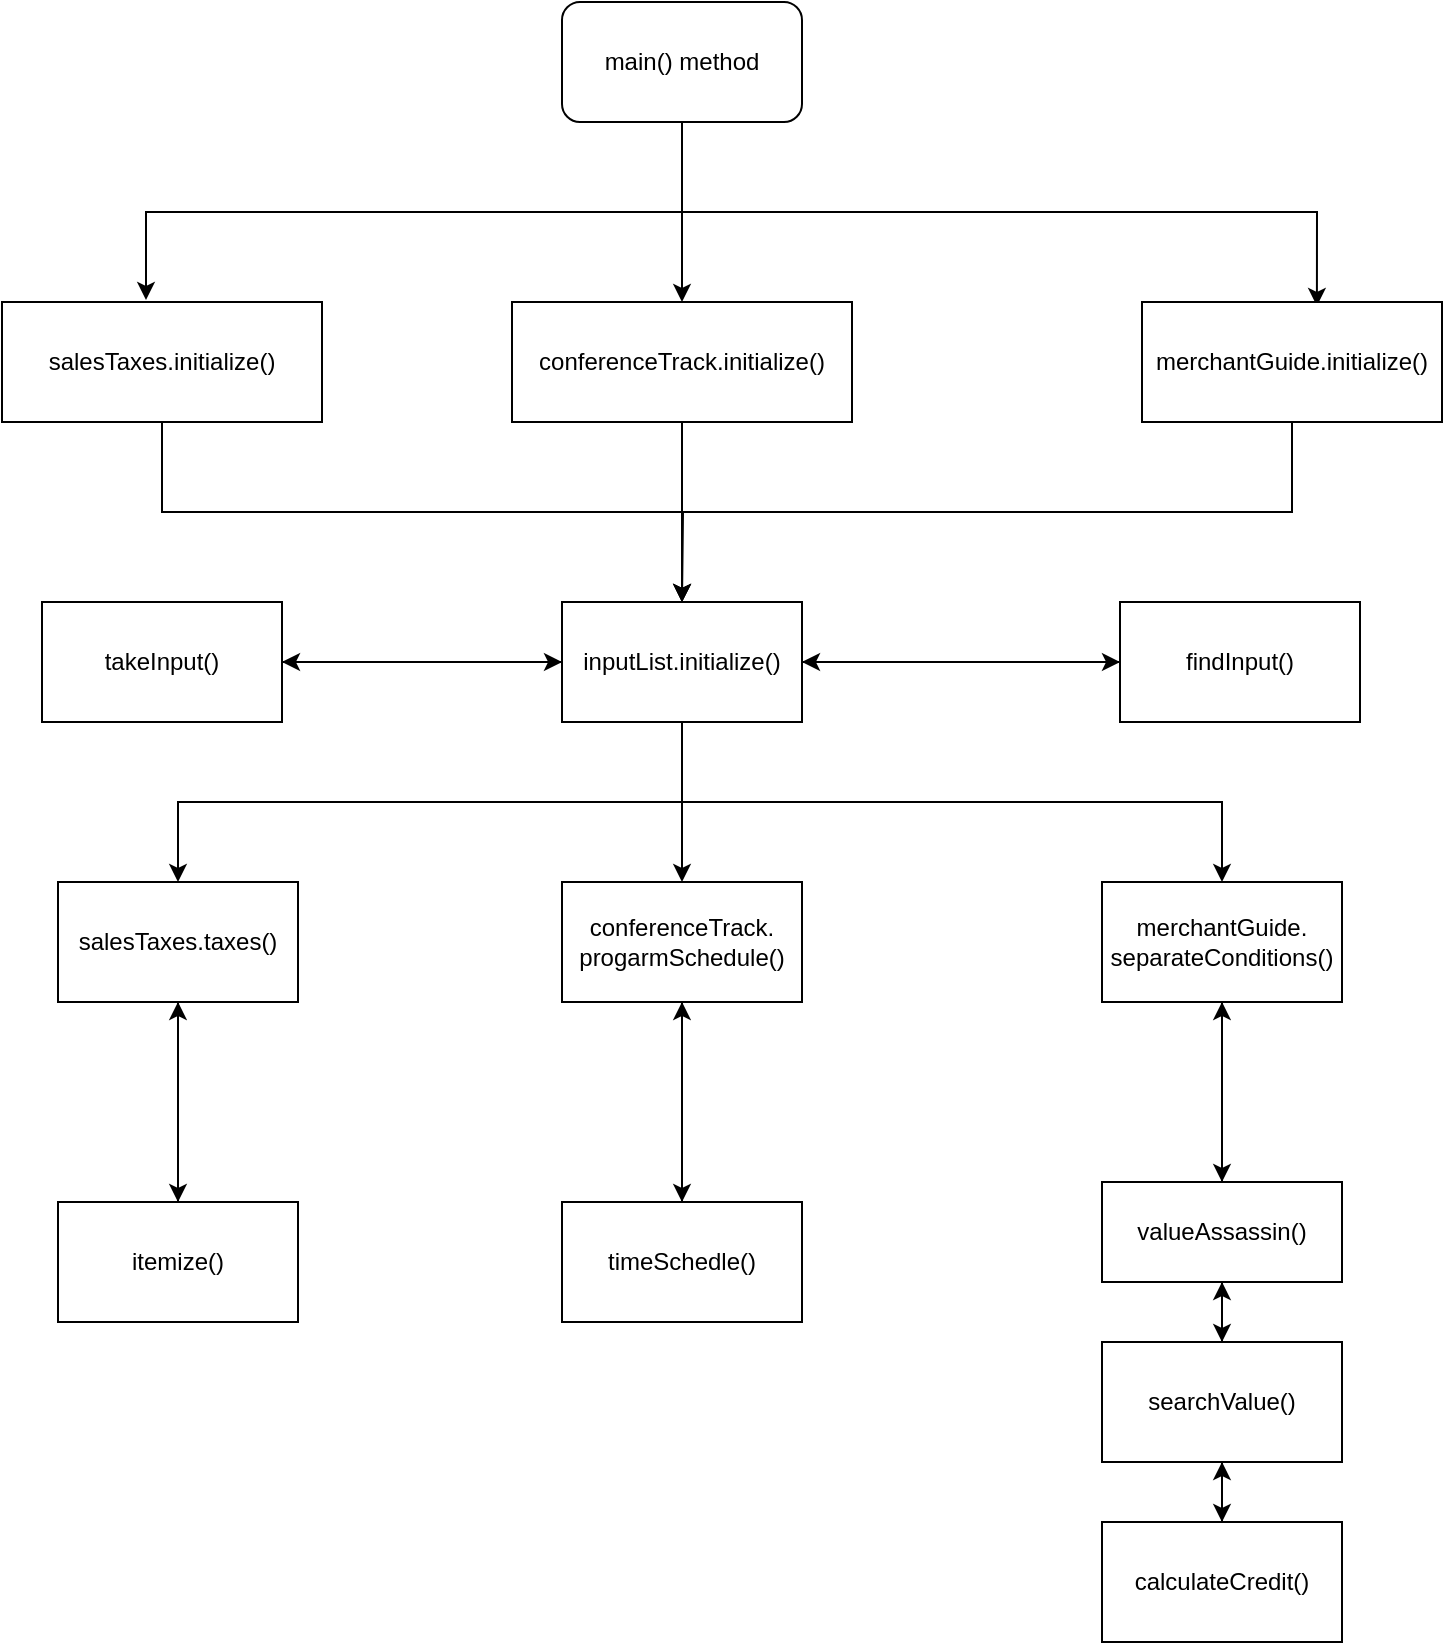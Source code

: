 <mxfile version="16.2.6" type="device"><diagram id="Yh81_vMC1VjDX6NHM3U9" name="Page-1"><mxGraphModel dx="1422" dy="697" grid="1" gridSize="10" guides="1" tooltips="1" connect="1" arrows="1" fold="1" page="1" pageScale="1" pageWidth="827" pageHeight="1169" math="0" shadow="0"><root><mxCell id="0"/><mxCell id="1" parent="0"/><mxCell id="0qXvERF9OCd1eZT4UC_Z-5" style="edgeStyle=orthogonalEdgeStyle;rounded=0;orthogonalLoop=1;jettySize=auto;html=1;entryX=0.45;entryY=-0.017;entryDx=0;entryDy=0;entryPerimeter=0;exitX=0.5;exitY=1;exitDx=0;exitDy=0;" edge="1" parent="1" source="0qXvERF9OCd1eZT4UC_Z-1" target="0qXvERF9OCd1eZT4UC_Z-2"><mxGeometry relative="1" as="geometry"/></mxCell><mxCell id="0qXvERF9OCd1eZT4UC_Z-6" style="edgeStyle=orthogonalEdgeStyle;rounded=0;orthogonalLoop=1;jettySize=auto;html=1;exitX=0.5;exitY=1;exitDx=0;exitDy=0;entryX=0.5;entryY=0;entryDx=0;entryDy=0;" edge="1" parent="1" source="0qXvERF9OCd1eZT4UC_Z-1" target="0qXvERF9OCd1eZT4UC_Z-3"><mxGeometry relative="1" as="geometry"/></mxCell><mxCell id="0qXvERF9OCd1eZT4UC_Z-7" style="edgeStyle=orthogonalEdgeStyle;rounded=0;orthogonalLoop=1;jettySize=auto;html=1;exitX=0.5;exitY=1;exitDx=0;exitDy=0;entryX=0.583;entryY=0.033;entryDx=0;entryDy=0;entryPerimeter=0;" edge="1" parent="1" source="0qXvERF9OCd1eZT4UC_Z-1" target="0qXvERF9OCd1eZT4UC_Z-4"><mxGeometry relative="1" as="geometry"/></mxCell><mxCell id="0qXvERF9OCd1eZT4UC_Z-1" value="main() method" style="rounded=1;whiteSpace=wrap;html=1;" vertex="1" parent="1"><mxGeometry x="340" y="50" width="120" height="60" as="geometry"/></mxCell><mxCell id="0qXvERF9OCd1eZT4UC_Z-10" style="edgeStyle=orthogonalEdgeStyle;rounded=0;orthogonalLoop=1;jettySize=auto;html=1;exitX=0.5;exitY=1;exitDx=0;exitDy=0;entryX=0.5;entryY=0;entryDx=0;entryDy=0;" edge="1" parent="1" source="0qXvERF9OCd1eZT4UC_Z-2" target="0qXvERF9OCd1eZT4UC_Z-8"><mxGeometry relative="1" as="geometry"/></mxCell><mxCell id="0qXvERF9OCd1eZT4UC_Z-2" value="salesTaxes.initialize()" style="rounded=0;whiteSpace=wrap;html=1;" vertex="1" parent="1"><mxGeometry x="60" y="200" width="160" height="60" as="geometry"/></mxCell><mxCell id="0qXvERF9OCd1eZT4UC_Z-11" style="edgeStyle=orthogonalEdgeStyle;rounded=0;orthogonalLoop=1;jettySize=auto;html=1;exitX=0.5;exitY=1;exitDx=0;exitDy=0;" edge="1" parent="1" source="0qXvERF9OCd1eZT4UC_Z-3"><mxGeometry relative="1" as="geometry"><mxPoint x="400" y="350" as="targetPoint"/></mxGeometry></mxCell><mxCell id="0qXvERF9OCd1eZT4UC_Z-3" value="conferenceTrack.initialize()" style="rounded=0;whiteSpace=wrap;html=1;" vertex="1" parent="1"><mxGeometry x="315" y="200" width="170" height="60" as="geometry"/></mxCell><mxCell id="0qXvERF9OCd1eZT4UC_Z-12" style="edgeStyle=orthogonalEdgeStyle;rounded=0;orthogonalLoop=1;jettySize=auto;html=1;exitX=0.5;exitY=1;exitDx=0;exitDy=0;" edge="1" parent="1" source="0qXvERF9OCd1eZT4UC_Z-4"><mxGeometry relative="1" as="geometry"><mxPoint x="400" y="350" as="targetPoint"/></mxGeometry></mxCell><mxCell id="0qXvERF9OCd1eZT4UC_Z-4" value="merchantGuide.initialize()" style="rounded=0;whiteSpace=wrap;html=1;" vertex="1" parent="1"><mxGeometry x="630" y="200" width="150" height="60" as="geometry"/></mxCell><mxCell id="0qXvERF9OCd1eZT4UC_Z-16" style="edgeStyle=orthogonalEdgeStyle;rounded=0;orthogonalLoop=1;jettySize=auto;html=1;exitX=0.5;exitY=1;exitDx=0;exitDy=0;entryX=0.5;entryY=0;entryDx=0;entryDy=0;" edge="1" parent="1" source="0qXvERF9OCd1eZT4UC_Z-8" target="0qXvERF9OCd1eZT4UC_Z-13"><mxGeometry relative="1" as="geometry"/></mxCell><mxCell id="0qXvERF9OCd1eZT4UC_Z-17" style="edgeStyle=orthogonalEdgeStyle;rounded=0;orthogonalLoop=1;jettySize=auto;html=1;exitX=0.5;exitY=1;exitDx=0;exitDy=0;" edge="1" parent="1" source="0qXvERF9OCd1eZT4UC_Z-8" target="0qXvERF9OCd1eZT4UC_Z-14"><mxGeometry relative="1" as="geometry"/></mxCell><mxCell id="0qXvERF9OCd1eZT4UC_Z-18" style="edgeStyle=orthogonalEdgeStyle;rounded=0;orthogonalLoop=1;jettySize=auto;html=1;exitX=0.5;exitY=1;exitDx=0;exitDy=0;entryX=0.5;entryY=0;entryDx=0;entryDy=0;" edge="1" parent="1" source="0qXvERF9OCd1eZT4UC_Z-8" target="0qXvERF9OCd1eZT4UC_Z-15"><mxGeometry relative="1" as="geometry"/></mxCell><mxCell id="0qXvERF9OCd1eZT4UC_Z-22" style="edgeStyle=orthogonalEdgeStyle;rounded=0;orthogonalLoop=1;jettySize=auto;html=1;exitX=0;exitY=0.5;exitDx=0;exitDy=0;entryX=1;entryY=0.5;entryDx=0;entryDy=0;" edge="1" parent="1" source="0qXvERF9OCd1eZT4UC_Z-8" target="0qXvERF9OCd1eZT4UC_Z-20"><mxGeometry relative="1" as="geometry"/></mxCell><mxCell id="0qXvERF9OCd1eZT4UC_Z-24" style="edgeStyle=orthogonalEdgeStyle;rounded=0;orthogonalLoop=1;jettySize=auto;html=1;exitX=1;exitY=0.5;exitDx=0;exitDy=0;entryX=0;entryY=0.5;entryDx=0;entryDy=0;" edge="1" parent="1" source="0qXvERF9OCd1eZT4UC_Z-8" target="0qXvERF9OCd1eZT4UC_Z-21"><mxGeometry relative="1" as="geometry"/></mxCell><mxCell id="0qXvERF9OCd1eZT4UC_Z-8" value="inputList.initialize()" style="rounded=0;whiteSpace=wrap;html=1;" vertex="1" parent="1"><mxGeometry x="340" y="350" width="120" height="60" as="geometry"/></mxCell><mxCell id="0qXvERF9OCd1eZT4UC_Z-29" style="edgeStyle=orthogonalEdgeStyle;rounded=0;orthogonalLoop=1;jettySize=auto;html=1;exitX=0.5;exitY=1;exitDx=0;exitDy=0;entryX=0.5;entryY=0;entryDx=0;entryDy=0;" edge="1" parent="1" source="0qXvERF9OCd1eZT4UC_Z-13" target="0qXvERF9OCd1eZT4UC_Z-26"><mxGeometry relative="1" as="geometry"/></mxCell><mxCell id="0qXvERF9OCd1eZT4UC_Z-13" value="salesTaxes.taxes()" style="rounded=0;whiteSpace=wrap;html=1;" vertex="1" parent="1"><mxGeometry x="88" y="490" width="120" height="60" as="geometry"/></mxCell><mxCell id="0qXvERF9OCd1eZT4UC_Z-30" style="edgeStyle=orthogonalEdgeStyle;rounded=0;orthogonalLoop=1;jettySize=auto;html=1;exitX=0.5;exitY=1;exitDx=0;exitDy=0;entryX=0.5;entryY=0;entryDx=0;entryDy=0;" edge="1" parent="1" source="0qXvERF9OCd1eZT4UC_Z-14" target="0qXvERF9OCd1eZT4UC_Z-27"><mxGeometry relative="1" as="geometry"/></mxCell><mxCell id="0qXvERF9OCd1eZT4UC_Z-14" value="conferenceTrack.&lt;br&gt;progarmSchedule()" style="rounded=0;whiteSpace=wrap;html=1;" vertex="1" parent="1"><mxGeometry x="340" y="490" width="120" height="60" as="geometry"/></mxCell><mxCell id="0qXvERF9OCd1eZT4UC_Z-31" style="edgeStyle=orthogonalEdgeStyle;rounded=0;orthogonalLoop=1;jettySize=auto;html=1;exitX=0.5;exitY=1;exitDx=0;exitDy=0;entryX=0.5;entryY=0;entryDx=0;entryDy=0;" edge="1" parent="1" source="0qXvERF9OCd1eZT4UC_Z-15" target="0qXvERF9OCd1eZT4UC_Z-28"><mxGeometry relative="1" as="geometry"/></mxCell><mxCell id="0qXvERF9OCd1eZT4UC_Z-15" value="merchantGuide.&lt;br&gt;separateConditions()" style="rounded=0;whiteSpace=wrap;html=1;" vertex="1" parent="1"><mxGeometry x="610" y="490" width="120" height="60" as="geometry"/></mxCell><mxCell id="0qXvERF9OCd1eZT4UC_Z-23" style="edgeStyle=orthogonalEdgeStyle;rounded=0;orthogonalLoop=1;jettySize=auto;html=1;exitX=1;exitY=0.5;exitDx=0;exitDy=0;" edge="1" parent="1" source="0qXvERF9OCd1eZT4UC_Z-20" target="0qXvERF9OCd1eZT4UC_Z-8"><mxGeometry relative="1" as="geometry"/></mxCell><mxCell id="0qXvERF9OCd1eZT4UC_Z-20" value="takeInput()" style="rounded=0;whiteSpace=wrap;html=1;" vertex="1" parent="1"><mxGeometry x="80" y="350" width="120" height="60" as="geometry"/></mxCell><mxCell id="0qXvERF9OCd1eZT4UC_Z-25" style="edgeStyle=orthogonalEdgeStyle;rounded=0;orthogonalLoop=1;jettySize=auto;html=1;exitX=0;exitY=0.5;exitDx=0;exitDy=0;entryX=1;entryY=0.5;entryDx=0;entryDy=0;" edge="1" parent="1" source="0qXvERF9OCd1eZT4UC_Z-21" target="0qXvERF9OCd1eZT4UC_Z-8"><mxGeometry relative="1" as="geometry"/></mxCell><mxCell id="0qXvERF9OCd1eZT4UC_Z-21" value="findInput()" style="rounded=0;whiteSpace=wrap;html=1;" vertex="1" parent="1"><mxGeometry x="619" y="350" width="120" height="60" as="geometry"/></mxCell><mxCell id="0qXvERF9OCd1eZT4UC_Z-32" style="edgeStyle=orthogonalEdgeStyle;rounded=0;orthogonalLoop=1;jettySize=auto;html=1;exitX=0.5;exitY=0;exitDx=0;exitDy=0;entryX=0.5;entryY=1;entryDx=0;entryDy=0;" edge="1" parent="1" source="0qXvERF9OCd1eZT4UC_Z-26" target="0qXvERF9OCd1eZT4UC_Z-13"><mxGeometry relative="1" as="geometry"/></mxCell><mxCell id="0qXvERF9OCd1eZT4UC_Z-26" value="itemize()" style="rounded=0;whiteSpace=wrap;html=1;" vertex="1" parent="1"><mxGeometry x="88" y="650" width="120" height="60" as="geometry"/></mxCell><mxCell id="0qXvERF9OCd1eZT4UC_Z-33" style="edgeStyle=orthogonalEdgeStyle;rounded=0;orthogonalLoop=1;jettySize=auto;html=1;exitX=0.5;exitY=0;exitDx=0;exitDy=0;entryX=0.5;entryY=1;entryDx=0;entryDy=0;" edge="1" parent="1" source="0qXvERF9OCd1eZT4UC_Z-27" target="0qXvERF9OCd1eZT4UC_Z-14"><mxGeometry relative="1" as="geometry"/></mxCell><mxCell id="0qXvERF9OCd1eZT4UC_Z-27" value="timeSchedle()" style="rounded=0;whiteSpace=wrap;html=1;" vertex="1" parent="1"><mxGeometry x="340" y="650" width="120" height="60" as="geometry"/></mxCell><mxCell id="0qXvERF9OCd1eZT4UC_Z-34" style="edgeStyle=orthogonalEdgeStyle;rounded=0;orthogonalLoop=1;jettySize=auto;html=1;entryX=0.5;entryY=1;entryDx=0;entryDy=0;" edge="1" parent="1" source="0qXvERF9OCd1eZT4UC_Z-28" target="0qXvERF9OCd1eZT4UC_Z-15"><mxGeometry relative="1" as="geometry"/></mxCell><mxCell id="0qXvERF9OCd1eZT4UC_Z-38" style="edgeStyle=orthogonalEdgeStyle;rounded=0;orthogonalLoop=1;jettySize=auto;html=1;exitX=0.5;exitY=1;exitDx=0;exitDy=0;entryX=0.5;entryY=0;entryDx=0;entryDy=0;" edge="1" parent="1" source="0qXvERF9OCd1eZT4UC_Z-28" target="0qXvERF9OCd1eZT4UC_Z-35"><mxGeometry relative="1" as="geometry"/></mxCell><mxCell id="0qXvERF9OCd1eZT4UC_Z-28" value="valueAssassin()" style="rounded=0;whiteSpace=wrap;html=1;" vertex="1" parent="1"><mxGeometry x="610" y="640" width="120" height="50" as="geometry"/></mxCell><mxCell id="0qXvERF9OCd1eZT4UC_Z-39" style="edgeStyle=orthogonalEdgeStyle;rounded=0;orthogonalLoop=1;jettySize=auto;html=1;exitX=0.5;exitY=1;exitDx=0;exitDy=0;entryX=0.5;entryY=0;entryDx=0;entryDy=0;" edge="1" parent="1" source="0qXvERF9OCd1eZT4UC_Z-35" target="0qXvERF9OCd1eZT4UC_Z-37"><mxGeometry relative="1" as="geometry"/></mxCell><mxCell id="0qXvERF9OCd1eZT4UC_Z-40" style="edgeStyle=orthogonalEdgeStyle;rounded=0;orthogonalLoop=1;jettySize=auto;html=1;exitX=0.5;exitY=0;exitDx=0;exitDy=0;entryX=0.5;entryY=1;entryDx=0;entryDy=0;" edge="1" parent="1" source="0qXvERF9OCd1eZT4UC_Z-35" target="0qXvERF9OCd1eZT4UC_Z-28"><mxGeometry relative="1" as="geometry"/></mxCell><mxCell id="0qXvERF9OCd1eZT4UC_Z-35" value="searchValue()" style="rounded=0;whiteSpace=wrap;html=1;" vertex="1" parent="1"><mxGeometry x="610" y="720" width="120" height="60" as="geometry"/></mxCell><mxCell id="0qXvERF9OCd1eZT4UC_Z-41" style="edgeStyle=orthogonalEdgeStyle;rounded=0;orthogonalLoop=1;jettySize=auto;html=1;exitX=0.5;exitY=0;exitDx=0;exitDy=0;entryX=0.5;entryY=1;entryDx=0;entryDy=0;" edge="1" parent="1" source="0qXvERF9OCd1eZT4UC_Z-37" target="0qXvERF9OCd1eZT4UC_Z-35"><mxGeometry relative="1" as="geometry"/></mxCell><mxCell id="0qXvERF9OCd1eZT4UC_Z-37" value="calculateCredit()" style="rounded=0;whiteSpace=wrap;html=1;" vertex="1" parent="1"><mxGeometry x="610" y="810" width="120" height="60" as="geometry"/></mxCell></root></mxGraphModel></diagram></mxfile>